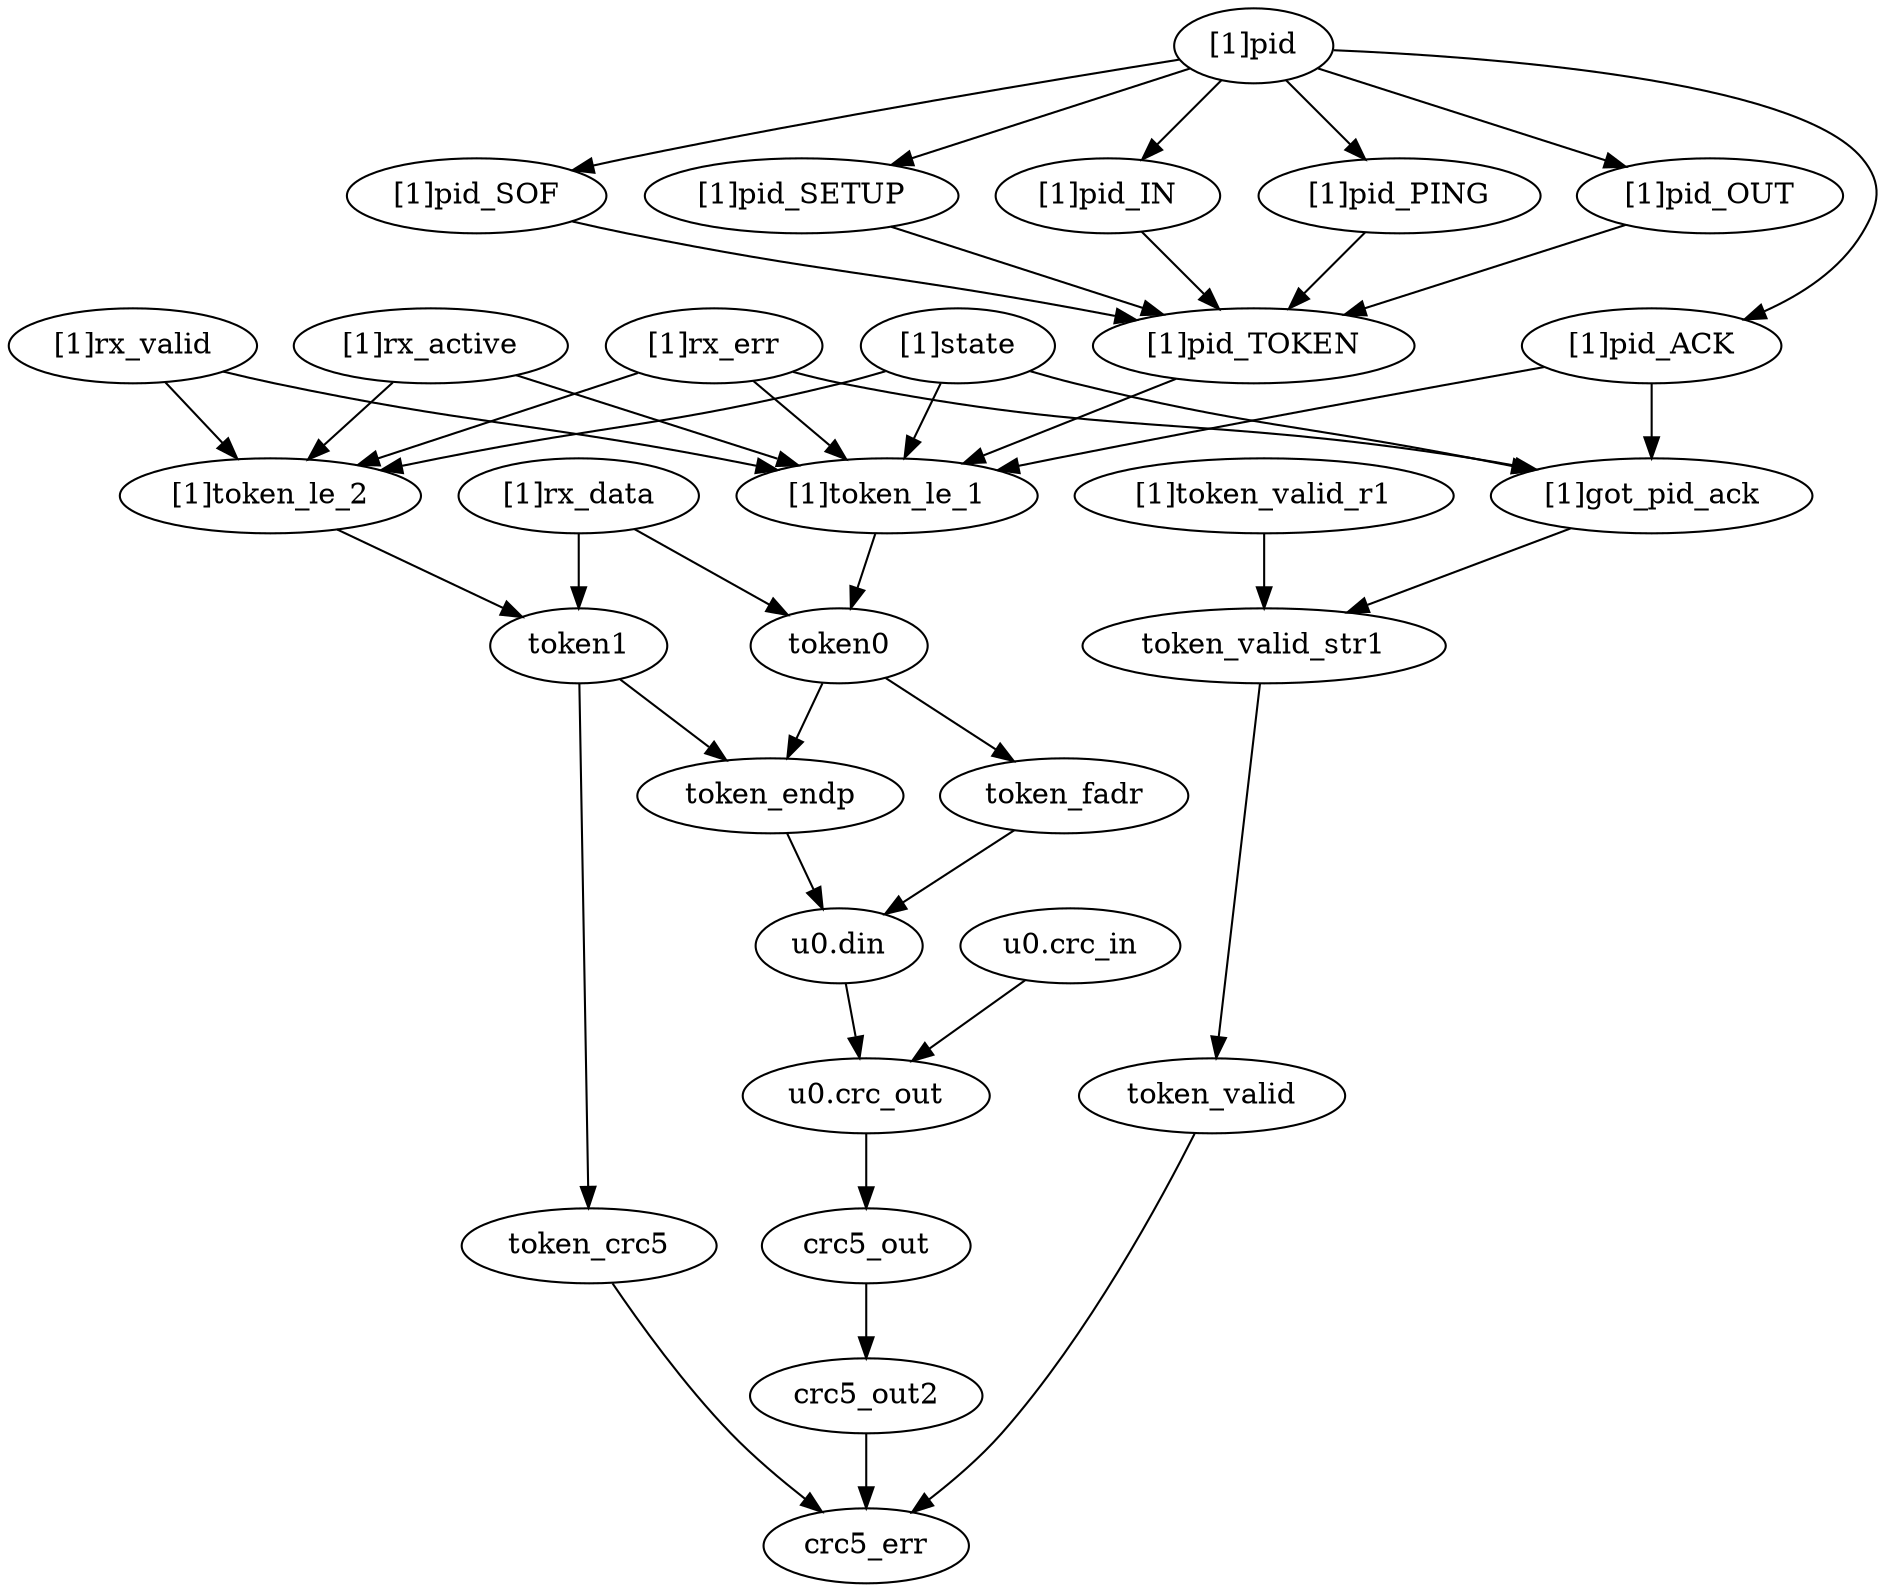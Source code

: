 strict digraph "" {
	"[1]rx_err"	 [complexity=74,
		importance=5.41229182195,
		rank=0.073139078675];
	"[1]got_pid_ack"	 [complexity=9,
		importance=0.0824734402829,
		rank=0.00916371558699];
	"[1]rx_err" -> "[1]got_pid_ack";
	"[1]token_le_2"	 [complexity=69,
		importance=2.69707637242,
		rank=0.0390880633684];
	"[1]rx_err" -> "[1]token_le_2";
	"[1]token_le_1"	 [complexity=68,
		importance=2.70170485885,
		rank=0.0397309538066];
	"[1]rx_err" -> "[1]token_le_1";
	token_crc5	 [complexity=4,
		importance=0.0443549368384,
		rank=0.0110887342096];
	crc5_err	 [complexity=0,
		importance=0.0334177374901,
		rank=0.0];
	token_crc5 -> crc5_err;
	crc5_out	 [complexity=10,
		importance=0.0736791924143,
		rank=0.00736791924143];
	crc5_out2	 [complexity=4,
		importance=0.0527600278486,
		rank=0.0131900069621];
	crc5_out -> crc5_out2;
	"[1]pid_IN"	 [complexity=78,
		importance=2.74339728671,
		rank=0.035171760086];
	"[1]pid_TOKEN"	 [complexity=72,
		importance=2.73402295202,
		rank=0.0379725410003];
	"[1]pid_IN" -> "[1]pid_TOKEN";
	"[1]pid_PING"	 [complexity=78,
		importance=2.74339728671,
		rank=0.035171760086];
	"[1]pid_PING" -> "[1]pid_TOKEN";
	token1	 [complexity=68,
		importance=2.68683613652,
		rank=0.0395122961253];
	token1 -> token_crc5;
	token_endp	 [complexity=65,
		importance=2.67450580116,
		rank=0.0411462430947];
	token1 -> token_endp;
	token0	 [complexity=67,
		importance=2.68871558209,
		rank=0.0401300833148];
	token0 -> token_endp;
	token_fadr	 [complexity=65,
		importance=2.67245070606,
		rank=0.0411146262471];
	token0 -> token_fadr;
	"[1]pid"	 [complexity=72,
		importance=2.72879991859,
		rank=0.0378999988693];
	"[1]pid" -> "[1]pid_IN";
	"[1]pid" -> "[1]pid_PING";
	"[1]pid_OUT"	 [complexity=78,
		importance=2.74339728671,
		rank=0.035171760086];
	"[1]pid" -> "[1]pid_OUT";
	"[1]pid_SOF"	 [complexity=78,
		importance=2.74339728671,
		rank=0.035171760086];
	"[1]pid" -> "[1]pid_SOF";
	"[1]pid_ACK"	 [complexity=70,
		importance=2.71107919354,
		rank=0.0387297027648];
	"[1]pid" -> "[1]pid_ACK";
	"[1]pid_SETUP"	 [complexity=78,
		importance=2.74339728671,
		rank=0.035171760086];
	"[1]pid" -> "[1]pid_SETUP";
	"u0.din"	 [complexity=65,
		importance=2.66085773242,
		rank=0.0409362728064];
	token_endp -> "u0.din";
	"u0.crc_in"	 [complexity=65,
		importance=1.57294448997,
		rank=0.0241991459995];
	"u0.crc_out"	 [complexity=10,
		importance=0.0977538991069,
		rank=0.00977538991069];
	"u0.crc_in" -> "u0.crc_out";
	"[1]pid_OUT" -> "[1]pid_TOKEN";
	token_valid_str1	 [complexity=6,
		importance=0.0720341851876,
		rank=0.0120056975313];
	"[1]got_pid_ack" -> token_valid_str1;
	"u0.crc_out" -> crc5_out;
	"[1]rx_valid"	 [complexity=72,
		importance=2.7105869631,
		rank=0.0376470411542];
	"[1]rx_valid" -> "[1]token_le_2";
	"[1]rx_valid" -> "[1]token_le_1";
	"[1]pid_TOKEN" -> "[1]token_le_1";
	crc5_out2 -> crc5_err;
	"u0.din" -> "u0.crc_out";
	"[1]token_valid_r1"	 [complexity=9,
		importance=0.0834763073256,
		rank=0.0092751452584];
	"[1]token_valid_r1" -> token_valid_str1;
	token_fadr -> "u0.din";
	token_valid	 [complexity=4,
		importance=0.0522113637815,
		rank=0.0130528409454];
	token_valid_str1 -> token_valid;
	"[1]state"	 [complexity=69,
		importance=2.73150998789,
		rank=0.0395871012738];
	"[1]state" -> "[1]got_pid_ack";
	"[1]state" -> "[1]token_le_2";
	"[1]state" -> "[1]token_le_1";
	"[1]rx_active"	 [complexity=72,
		importance=2.7105869631,
		rank=0.0376470411542];
	"[1]rx_active" -> "[1]token_le_2";
	"[1]rx_active" -> "[1]token_le_1";
	token_valid -> crc5_err;
	"[1]token_le_2" -> token1;
	"[1]token_le_1" -> token0;
	"[1]rx_data"	 [complexity=69,
		importance=2.69759768635,
		rank=0.0390956186428];
	"[1]rx_data" -> token1;
	"[1]rx_data" -> token0;
	"[1]pid_SOF" -> "[1]pid_TOKEN";
	"[1]pid_ACK" -> "[1]got_pid_ack";
	"[1]pid_ACK" -> "[1]token_le_1";
	"[1]pid_SETUP" -> "[1]pid_TOKEN";
}
